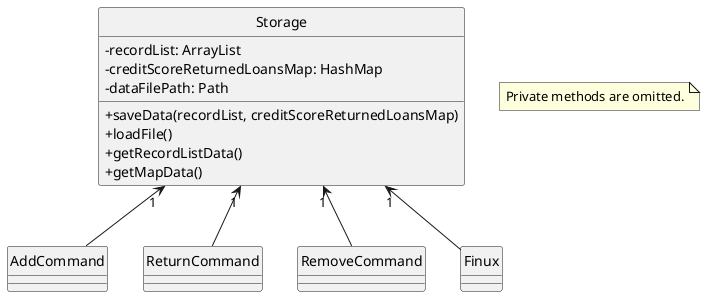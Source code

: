 @startuml
'https://plantuml.com/sequence-diagram
skinparam classAttributeIconSize 0
hide circle


class Storage {
- recordList: ArrayList
- creditScoreReturnedLoansMap: HashMap
- dataFilePath: Path
+ saveData(recordList, creditScoreReturnedLoansMap)
+ loadFile()
+ getRecordListData()
+ getMapData()
}

note "Private methods are omitted." as N1

class AddCommand {
}

class ReturnCommand {
}

class RemoveCommand {
}

Storage"1" <-- Finux
Storage"1" <-- AddCommand
Storage"1" <-- ReturnCommand
Storage"1" <-- RemoveCommand
@enduml